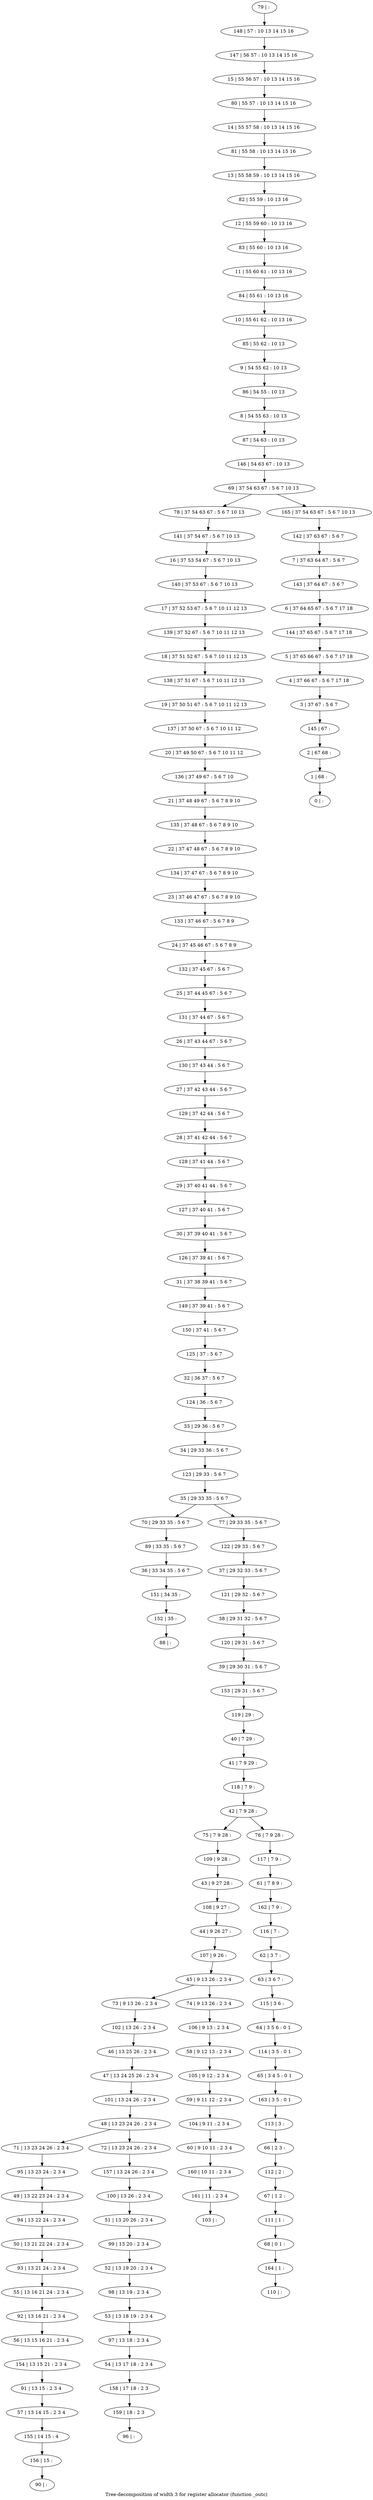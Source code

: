 digraph G {
graph [label="Tree-decomposition of width 3 for register allocator (function _outc)"]
0[label="0 | : "];
1[label="1 | 68 : "];
2[label="2 | 67 68 : "];
3[label="3 | 37 67 : 5 6 7 "];
4[label="4 | 37 66 67 : 5 6 7 17 18 "];
5[label="5 | 37 65 66 67 : 5 6 7 17 18 "];
6[label="6 | 37 64 65 67 : 5 6 7 17 18 "];
7[label="7 | 37 63 64 67 : 5 6 7 "];
8[label="8 | 54 55 63 : 10 13 "];
9[label="9 | 54 55 62 : 10 13 "];
10[label="10 | 55 61 62 : 10 13 16 "];
11[label="11 | 55 60 61 : 10 13 16 "];
12[label="12 | 55 59 60 : 10 13 16 "];
13[label="13 | 55 58 59 : 10 13 14 15 16 "];
14[label="14 | 55 57 58 : 10 13 14 15 16 "];
15[label="15 | 55 56 57 : 10 13 14 15 16 "];
16[label="16 | 37 53 54 67 : 5 6 7 10 13 "];
17[label="17 | 37 52 53 67 : 5 6 7 10 11 12 13 "];
18[label="18 | 37 51 52 67 : 5 6 7 10 11 12 13 "];
19[label="19 | 37 50 51 67 : 5 6 7 10 11 12 13 "];
20[label="20 | 37 49 50 67 : 5 6 7 10 11 12 "];
21[label="21 | 37 48 49 67 : 5 6 7 8 9 10 "];
22[label="22 | 37 47 48 67 : 5 6 7 8 9 10 "];
23[label="23 | 37 46 47 67 : 5 6 7 8 9 10 "];
24[label="24 | 37 45 46 67 : 5 6 7 8 9 "];
25[label="25 | 37 44 45 67 : 5 6 7 "];
26[label="26 | 37 43 44 67 : 5 6 7 "];
27[label="27 | 37 42 43 44 : 5 6 7 "];
28[label="28 | 37 41 42 44 : 5 6 7 "];
29[label="29 | 37 40 41 44 : 5 6 7 "];
30[label="30 | 37 39 40 41 : 5 6 7 "];
31[label="31 | 37 38 39 41 : 5 6 7 "];
32[label="32 | 36 37 : 5 6 7 "];
33[label="33 | 29 36 : 5 6 7 "];
34[label="34 | 29 33 36 : 5 6 7 "];
35[label="35 | 29 33 35 : 5 6 7 "];
36[label="36 | 33 34 35 : 5 6 7 "];
37[label="37 | 29 32 33 : 5 6 7 "];
38[label="38 | 29 31 32 : 5 6 7 "];
39[label="39 | 29 30 31 : 5 6 7 "];
40[label="40 | 7 29 : "];
41[label="41 | 7 9 29 : "];
42[label="42 | 7 9 28 : "];
43[label="43 | 9 27 28 : "];
44[label="44 | 9 26 27 : "];
45[label="45 | 9 13 26 : 2 3 4 "];
46[label="46 | 13 25 26 : 2 3 4 "];
47[label="47 | 13 24 25 26 : 2 3 4 "];
48[label="48 | 13 23 24 26 : 2 3 4 "];
49[label="49 | 13 22 23 24 : 2 3 4 "];
50[label="50 | 13 21 22 24 : 2 3 4 "];
51[label="51 | 13 20 26 : 2 3 4 "];
52[label="52 | 13 19 20 : 2 3 4 "];
53[label="53 | 13 18 19 : 2 3 4 "];
54[label="54 | 13 17 18 : 2 3 4 "];
55[label="55 | 13 16 21 24 : 2 3 4 "];
56[label="56 | 13 15 16 21 : 2 3 4 "];
57[label="57 | 13 14 15 : 2 3 4 "];
58[label="58 | 9 12 13 : 2 3 4 "];
59[label="59 | 9 11 12 : 2 3 4 "];
60[label="60 | 9 10 11 : 2 3 4 "];
61[label="61 | 7 8 9 : "];
62[label="62 | 3 7 : "];
63[label="63 | 3 6 7 : "];
64[label="64 | 3 5 6 : 0 1 "];
65[label="65 | 3 4 5 : 0 1 "];
66[label="66 | 2 3 : "];
67[label="67 | 1 2 : "];
68[label="68 | 0 1 : "];
69[label="69 | 37 54 63 67 : 5 6 7 10 13 "];
70[label="70 | 29 33 35 : 5 6 7 "];
71[label="71 | 13 23 24 26 : 2 3 4 "];
72[label="72 | 13 23 24 26 : 2 3 4 "];
73[label="73 | 9 13 26 : 2 3 4 "];
74[label="74 | 9 13 26 : 2 3 4 "];
75[label="75 | 7 9 28 : "];
76[label="76 | 7 9 28 : "];
77[label="77 | 29 33 35 : 5 6 7 "];
78[label="78 | 37 54 63 67 : 5 6 7 10 13 "];
79[label="79 | : "];
80[label="80 | 55 57 : 10 13 14 15 16 "];
81[label="81 | 55 58 : 10 13 14 15 16 "];
82[label="82 | 55 59 : 10 13 16 "];
83[label="83 | 55 60 : 10 13 16 "];
84[label="84 | 55 61 : 10 13 16 "];
85[label="85 | 55 62 : 10 13 "];
86[label="86 | 54 55 : 10 13 "];
87[label="87 | 54 63 : 10 13 "];
88[label="88 | : "];
89[label="89 | 33 35 : 5 6 7 "];
90[label="90 | : "];
91[label="91 | 13 15 : 2 3 4 "];
92[label="92 | 13 16 21 : 2 3 4 "];
93[label="93 | 13 21 24 : 2 3 4 "];
94[label="94 | 13 22 24 : 2 3 4 "];
95[label="95 | 13 23 24 : 2 3 4 "];
96[label="96 | : "];
97[label="97 | 13 18 : 2 3 4 "];
98[label="98 | 13 19 : 2 3 4 "];
99[label="99 | 13 20 : 2 3 4 "];
100[label="100 | 13 26 : 2 3 4 "];
101[label="101 | 13 24 26 : 2 3 4 "];
102[label="102 | 13 26 : 2 3 4 "];
103[label="103 | : "];
104[label="104 | 9 11 : 2 3 4 "];
105[label="105 | 9 12 : 2 3 4 "];
106[label="106 | 9 13 : 2 3 4 "];
107[label="107 | 9 26 : "];
108[label="108 | 9 27 : "];
109[label="109 | 9 28 : "];
110[label="110 | : "];
111[label="111 | 1 : "];
112[label="112 | 2 : "];
113[label="113 | 3 : "];
114[label="114 | 3 5 : 0 1 "];
115[label="115 | 3 6 : "];
116[label="116 | 7 : "];
117[label="117 | 7 9 : "];
118[label="118 | 7 9 : "];
119[label="119 | 29 : "];
120[label="120 | 29 31 : 5 6 7 "];
121[label="121 | 29 32 : 5 6 7 "];
122[label="122 | 29 33 : 5 6 7 "];
123[label="123 | 29 33 : 5 6 7 "];
124[label="124 | 36 : 5 6 7 "];
125[label="125 | 37 : 5 6 7 "];
126[label="126 | 37 39 41 : 5 6 7 "];
127[label="127 | 37 40 41 : 5 6 7 "];
128[label="128 | 37 41 44 : 5 6 7 "];
129[label="129 | 37 42 44 : 5 6 7 "];
130[label="130 | 37 43 44 : 5 6 7 "];
131[label="131 | 37 44 67 : 5 6 7 "];
132[label="132 | 37 45 67 : 5 6 7 "];
133[label="133 | 37 46 67 : 5 6 7 8 9 "];
134[label="134 | 37 47 67 : 5 6 7 8 9 10 "];
135[label="135 | 37 48 67 : 5 6 7 8 9 10 "];
136[label="136 | 37 49 67 : 5 6 7 10 "];
137[label="137 | 37 50 67 : 5 6 7 10 11 12 "];
138[label="138 | 37 51 67 : 5 6 7 10 11 12 13 "];
139[label="139 | 37 52 67 : 5 6 7 10 11 12 13 "];
140[label="140 | 37 53 67 : 5 6 7 10 13 "];
141[label="141 | 37 54 67 : 5 6 7 10 13 "];
142[label="142 | 37 63 67 : 5 6 7 "];
143[label="143 | 37 64 67 : 5 6 7 "];
144[label="144 | 37 65 67 : 5 6 7 17 18 "];
145[label="145 | 67 : "];
146[label="146 | 54 63 67 : 10 13 "];
147[label="147 | 56 57 : 10 13 14 15 16 "];
148[label="148 | 57 : 10 13 14 15 16 "];
149[label="149 | 37 39 41 : 5 6 7 "];
150[label="150 | 37 41 : 5 6 7 "];
151[label="151 | 34 35 : "];
152[label="152 | 35 : "];
153[label="153 | 29 31 : 5 6 7 "];
154[label="154 | 13 15 21 : 2 3 4 "];
155[label="155 | 14 15 : 4 "];
156[label="156 | 15 : "];
157[label="157 | 13 24 26 : 2 3 4 "];
158[label="158 | 17 18 : 2 3 "];
159[label="159 | 18 : 2 3 "];
160[label="160 | 10 11 : 2 3 4 "];
161[label="161 | 11 : 2 3 4 "];
162[label="162 | 7 9 : "];
163[label="163 | 3 5 : 0 1 "];
164[label="164 | 1 : "];
165[label="165 | 37 54 63 67 : 5 6 7 10 13 "];
33->34 ;
40->41 ;
46->47 ;
62->63 ;
35->70 ;
48->71 ;
48->72 ;
45->73 ;
45->74 ;
42->75 ;
42->76 ;
35->77 ;
89->36 ;
70->89 ;
91->57 ;
92->56 ;
55->92 ;
93->55 ;
50->93 ;
94->50 ;
49->94 ;
95->49 ;
71->95 ;
97->54 ;
53->97 ;
98->53 ;
52->98 ;
99->52 ;
51->99 ;
100->51 ;
101->48 ;
47->101 ;
102->46 ;
73->102 ;
104->60 ;
59->104 ;
105->59 ;
58->105 ;
106->58 ;
74->106 ;
107->45 ;
44->107 ;
108->44 ;
43->108 ;
109->43 ;
75->109 ;
111->68 ;
67->111 ;
112->67 ;
66->112 ;
113->66 ;
114->65 ;
64->114 ;
115->64 ;
63->115 ;
116->62 ;
117->61 ;
76->117 ;
118->42 ;
41->118 ;
119->40 ;
120->39 ;
38->120 ;
121->38 ;
37->121 ;
122->37 ;
77->122 ;
123->35 ;
34->123 ;
124->33 ;
32->124 ;
125->32 ;
126->31 ;
30->126 ;
127->30 ;
29->127 ;
128->29 ;
28->128 ;
129->28 ;
27->129 ;
130->27 ;
26->130 ;
131->26 ;
25->131 ;
132->25 ;
24->132 ;
133->24 ;
23->133 ;
134->23 ;
22->134 ;
135->22 ;
21->135 ;
136->21 ;
20->136 ;
137->20 ;
19->137 ;
138->19 ;
18->138 ;
139->18 ;
17->139 ;
140->17 ;
16->140 ;
141->16 ;
78->141 ;
31->149 ;
150->125 ;
149->150 ;
36->151 ;
152->88 ;
151->152 ;
153->119 ;
39->153 ;
154->91 ;
56->154 ;
57->155 ;
156->90 ;
155->156 ;
157->100 ;
72->157 ;
54->158 ;
159->96 ;
158->159 ;
60->160 ;
161->103 ;
160->161 ;
162->116 ;
61->162 ;
163->113 ;
65->163 ;
164->110 ;
68->164 ;
79->148 ;
148->147 ;
147->15 ;
15->80 ;
80->14 ;
14->81 ;
81->13 ;
13->82 ;
82->12 ;
12->83 ;
83->11 ;
11->84 ;
84->10 ;
10->85 ;
85->9 ;
9->86 ;
86->8 ;
8->87 ;
87->146 ;
146->69 ;
142->7 ;
7->143 ;
143->6 ;
6->144 ;
144->5 ;
5->4 ;
4->3 ;
3->145 ;
145->2 ;
2->1 ;
1->0 ;
165->142 ;
69->78 ;
69->165 ;
}

